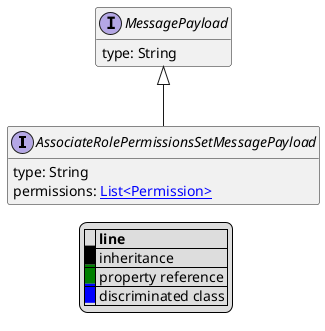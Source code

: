 @startuml

hide empty fields
hide empty methods
legend
|= |= line |
|<back:black>   </back>| inheritance |
|<back:green>   </back>| property reference |
|<back:blue>   </back>| discriminated class |
endlegend
interface AssociateRolePermissionsSetMessagePayload [[AssociateRolePermissionsSetMessagePayload.svg]] extends MessagePayload {
    type: String
    permissions: [[Permission.svg List<Permission>]]
}
interface MessagePayload [[MessagePayload.svg]]  {
    type: String
}





@enduml
